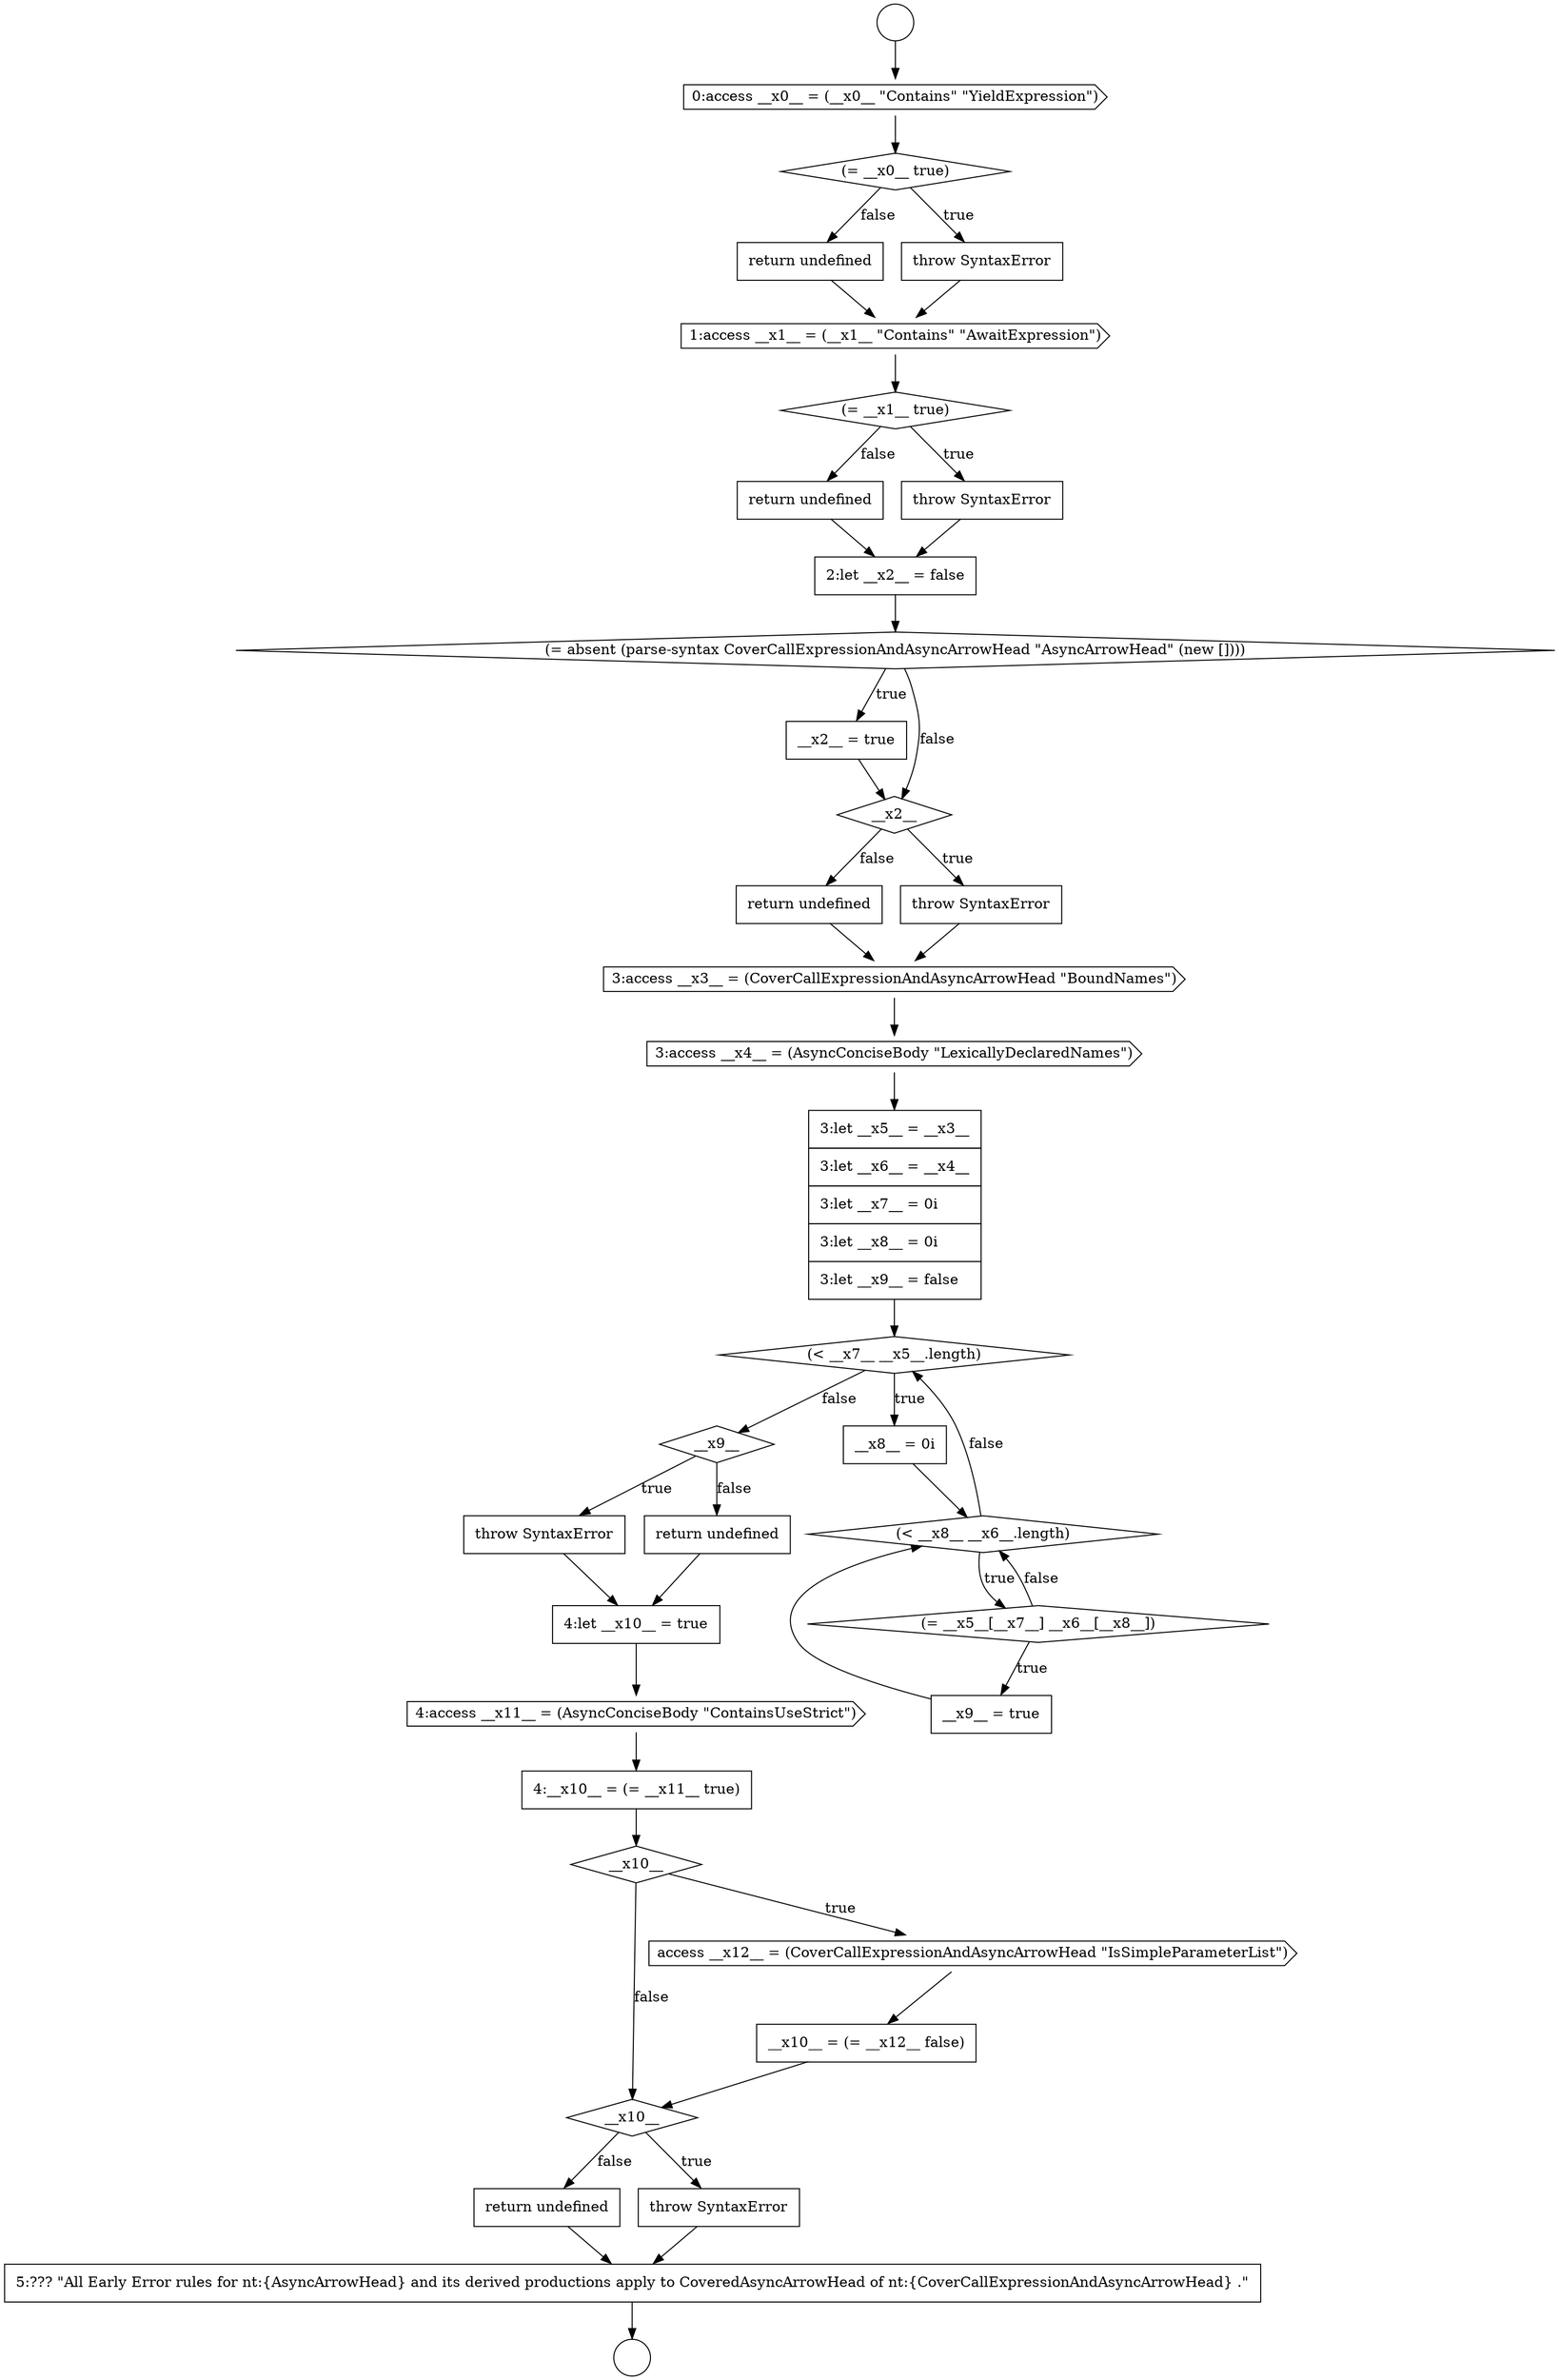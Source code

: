digraph {
  node19254 [shape=cds, label=<<font color="black">4:access __x11__ = (AsyncConciseBody &quot;ContainsUseStrict&quot;)</font>> color="black" fillcolor="white" style=filled]
  node19259 [shape=diamond, label=<<font color="black">__x10__</font>> color="black" fillcolor="white" style=filled]
  node19250 [shape=diamond, label=<<font color="black">__x9__</font>> color="black" fillcolor="white" style=filled]
  node19233 [shape=diamond, label=<<font color="black">(= __x1__ true)</font>> color="black" fillcolor="white" style=filled]
  node19238 [shape=none, margin=0, label=<<font color="black">
    <table border="0" cellborder="1" cellspacing="0" cellpadding="10">
      <tr><td align="left">__x2__ = true</td></tr>
    </table>
  </font>> color="black" fillcolor="white" style=filled]
  node19231 [shape=none, margin=0, label=<<font color="black">
    <table border="0" cellborder="1" cellspacing="0" cellpadding="10">
      <tr><td align="left">return undefined</td></tr>
    </table>
  </font>> color="black" fillcolor="white" style=filled]
  node19235 [shape=none, margin=0, label=<<font color="black">
    <table border="0" cellborder="1" cellspacing="0" cellpadding="10">
      <tr><td align="left">return undefined</td></tr>
    </table>
  </font>> color="black" fillcolor="white" style=filled]
  node19241 [shape=none, margin=0, label=<<font color="black">
    <table border="0" cellborder="1" cellspacing="0" cellpadding="10">
      <tr><td align="left">return undefined</td></tr>
    </table>
  </font>> color="black" fillcolor="white" style=filled]
  node19249 [shape=none, margin=0, label=<<font color="black">
    <table border="0" cellborder="1" cellspacing="0" cellpadding="10">
      <tr><td align="left">__x9__ = true</td></tr>
    </table>
  </font>> color="black" fillcolor="white" style=filled]
  node19257 [shape=cds, label=<<font color="black">access __x12__ = (CoverCallExpressionAndAsyncArrowHead &quot;IsSimpleParameterList&quot;)</font>> color="black" fillcolor="white" style=filled]
  node19261 [shape=none, margin=0, label=<<font color="black">
    <table border="0" cellborder="1" cellspacing="0" cellpadding="10">
      <tr><td align="left">return undefined</td></tr>
    </table>
  </font>> color="black" fillcolor="white" style=filled]
  node19248 [shape=diamond, label=<<font color="black">(= __x5__[__x7__] __x6__[__x8__])</font>> color="black" fillcolor="white" style=filled]
  node19240 [shape=none, margin=0, label=<<font color="black">
    <table border="0" cellborder="1" cellspacing="0" cellpadding="10">
      <tr><td align="left">throw SyntaxError</td></tr>
    </table>
  </font>> color="black" fillcolor="white" style=filled]
  node19237 [shape=diamond, label=<<font color="black">(= absent (parse-syntax CoverCallExpressionAndAsyncArrowHead &quot;AsyncArrowHead&quot; (new [])))</font>> color="black" fillcolor="white" style=filled]
  node19230 [shape=none, margin=0, label=<<font color="black">
    <table border="0" cellborder="1" cellspacing="0" cellpadding="10">
      <tr><td align="left">throw SyntaxError</td></tr>
    </table>
  </font>> color="black" fillcolor="white" style=filled]
  node19236 [shape=none, margin=0, label=<<font color="black">
    <table border="0" cellborder="1" cellspacing="0" cellpadding="10">
      <tr><td align="left">2:let __x2__ = false</td></tr>
    </table>
  </font>> color="black" fillcolor="white" style=filled]
  node19242 [shape=cds, label=<<font color="black">3:access __x3__ = (CoverCallExpressionAndAsyncArrowHead &quot;BoundNames&quot;)</font>> color="black" fillcolor="white" style=filled]
  node19246 [shape=none, margin=0, label=<<font color="black">
    <table border="0" cellborder="1" cellspacing="0" cellpadding="10">
      <tr><td align="left">__x8__ = 0i</td></tr>
    </table>
  </font>> color="black" fillcolor="white" style=filled]
  node19226 [shape=circle label=" " color="black" fillcolor="white" style=filled]
  node19255 [shape=none, margin=0, label=<<font color="black">
    <table border="0" cellborder="1" cellspacing="0" cellpadding="10">
      <tr><td align="left">4:__x10__ = (= __x11__ true)</td></tr>
    </table>
  </font>> color="black" fillcolor="white" style=filled]
  node19258 [shape=none, margin=0, label=<<font color="black">
    <table border="0" cellborder="1" cellspacing="0" cellpadding="10">
      <tr><td align="left">__x10__ = (= __x12__ false)</td></tr>
    </table>
  </font>> color="black" fillcolor="white" style=filled]
  node19251 [shape=none, margin=0, label=<<font color="black">
    <table border="0" cellborder="1" cellspacing="0" cellpadding="10">
      <tr><td align="left">throw SyntaxError</td></tr>
    </table>
  </font>> color="black" fillcolor="white" style=filled]
  node19262 [shape=none, margin=0, label=<<font color="black">
    <table border="0" cellborder="1" cellspacing="0" cellpadding="10">
      <tr><td align="left">5:??? &quot;All Early Error rules for nt:{AsyncArrowHead} and its derived productions apply to CoveredAsyncArrowHead of nt:{CoverCallExpressionAndAsyncArrowHead} .&quot;</td></tr>
    </table>
  </font>> color="black" fillcolor="white" style=filled]
  node19227 [shape=circle label=" " color="black" fillcolor="white" style=filled]
  node19245 [shape=diamond, label=<<font color="black">(&lt; __x7__ __x5__.length)</font>> color="black" fillcolor="white" style=filled]
  node19234 [shape=none, margin=0, label=<<font color="black">
    <table border="0" cellborder="1" cellspacing="0" cellpadding="10">
      <tr><td align="left">throw SyntaxError</td></tr>
    </table>
  </font>> color="black" fillcolor="white" style=filled]
  node19244 [shape=none, margin=0, label=<<font color="black">
    <table border="0" cellborder="1" cellspacing="0" cellpadding="10">
      <tr><td align="left">3:let __x5__ = __x3__</td></tr>
      <tr><td align="left">3:let __x6__ = __x4__</td></tr>
      <tr><td align="left">3:let __x7__ = 0i</td></tr>
      <tr><td align="left">3:let __x8__ = 0i</td></tr>
      <tr><td align="left">3:let __x9__ = false</td></tr>
    </table>
  </font>> color="black" fillcolor="white" style=filled]
  node19256 [shape=diamond, label=<<font color="black">__x10__</font>> color="black" fillcolor="white" style=filled]
  node19239 [shape=diamond, label=<<font color="black">__x2__</font>> color="black" fillcolor="white" style=filled]
  node19252 [shape=none, margin=0, label=<<font color="black">
    <table border="0" cellborder="1" cellspacing="0" cellpadding="10">
      <tr><td align="left">return undefined</td></tr>
    </table>
  </font>> color="black" fillcolor="white" style=filled]
  node19228 [shape=cds, label=<<font color="black">0:access __x0__ = (__x0__ &quot;Contains&quot; &quot;YieldExpression&quot;)</font>> color="black" fillcolor="white" style=filled]
  node19229 [shape=diamond, label=<<font color="black">(= __x0__ true)</font>> color="black" fillcolor="white" style=filled]
  node19243 [shape=cds, label=<<font color="black">3:access __x4__ = (AsyncConciseBody &quot;LexicallyDeclaredNames&quot;)</font>> color="black" fillcolor="white" style=filled]
  node19260 [shape=none, margin=0, label=<<font color="black">
    <table border="0" cellborder="1" cellspacing="0" cellpadding="10">
      <tr><td align="left">throw SyntaxError</td></tr>
    </table>
  </font>> color="black" fillcolor="white" style=filled]
  node19253 [shape=none, margin=0, label=<<font color="black">
    <table border="0" cellborder="1" cellspacing="0" cellpadding="10">
      <tr><td align="left">4:let __x10__ = true</td></tr>
    </table>
  </font>> color="black" fillcolor="white" style=filled]
  node19232 [shape=cds, label=<<font color="black">1:access __x1__ = (__x1__ &quot;Contains&quot; &quot;AwaitExpression&quot;)</font>> color="black" fillcolor="white" style=filled]
  node19247 [shape=diamond, label=<<font color="black">(&lt; __x8__ __x6__.length)</font>> color="black" fillcolor="white" style=filled]
  node19228 -> node19229 [ color="black"]
  node19247 -> node19248 [label=<<font color="black">true</font>> color="black"]
  node19247 -> node19245 [label=<<font color="black">false</font>> color="black"]
  node19246 -> node19247 [ color="black"]
  node19236 -> node19237 [ color="black"]
  node19262 -> node19227 [ color="black"]
  node19256 -> node19257 [label=<<font color="black">true</font>> color="black"]
  node19256 -> node19259 [label=<<font color="black">false</font>> color="black"]
  node19244 -> node19245 [ color="black"]
  node19248 -> node19249 [label=<<font color="black">true</font>> color="black"]
  node19248 -> node19247 [label=<<font color="black">false</font>> color="black"]
  node19251 -> node19253 [ color="black"]
  node19231 -> node19232 [ color="black"]
  node19252 -> node19253 [ color="black"]
  node19238 -> node19239 [ color="black"]
  node19258 -> node19259 [ color="black"]
  node19226 -> node19228 [ color="black"]
  node19250 -> node19251 [label=<<font color="black">true</font>> color="black"]
  node19250 -> node19252 [label=<<font color="black">false</font>> color="black"]
  node19237 -> node19238 [label=<<font color="black">true</font>> color="black"]
  node19237 -> node19239 [label=<<font color="black">false</font>> color="black"]
  node19249 -> node19247 [ color="black"]
  node19232 -> node19233 [ color="black"]
  node19253 -> node19254 [ color="black"]
  node19259 -> node19260 [label=<<font color="black">true</font>> color="black"]
  node19259 -> node19261 [label=<<font color="black">false</font>> color="black"]
  node19234 -> node19236 [ color="black"]
  node19235 -> node19236 [ color="black"]
  node19239 -> node19240 [label=<<font color="black">true</font>> color="black"]
  node19239 -> node19241 [label=<<font color="black">false</font>> color="black"]
  node19245 -> node19246 [label=<<font color="black">true</font>> color="black"]
  node19245 -> node19250 [label=<<font color="black">false</font>> color="black"]
  node19257 -> node19258 [ color="black"]
  node19242 -> node19243 [ color="black"]
  node19261 -> node19262 [ color="black"]
  node19260 -> node19262 [ color="black"]
  node19254 -> node19255 [ color="black"]
  node19233 -> node19234 [label=<<font color="black">true</font>> color="black"]
  node19233 -> node19235 [label=<<font color="black">false</font>> color="black"]
  node19241 -> node19242 [ color="black"]
  node19243 -> node19244 [ color="black"]
  node19230 -> node19232 [ color="black"]
  node19229 -> node19230 [label=<<font color="black">true</font>> color="black"]
  node19229 -> node19231 [label=<<font color="black">false</font>> color="black"]
  node19240 -> node19242 [ color="black"]
  node19255 -> node19256 [ color="black"]
}
